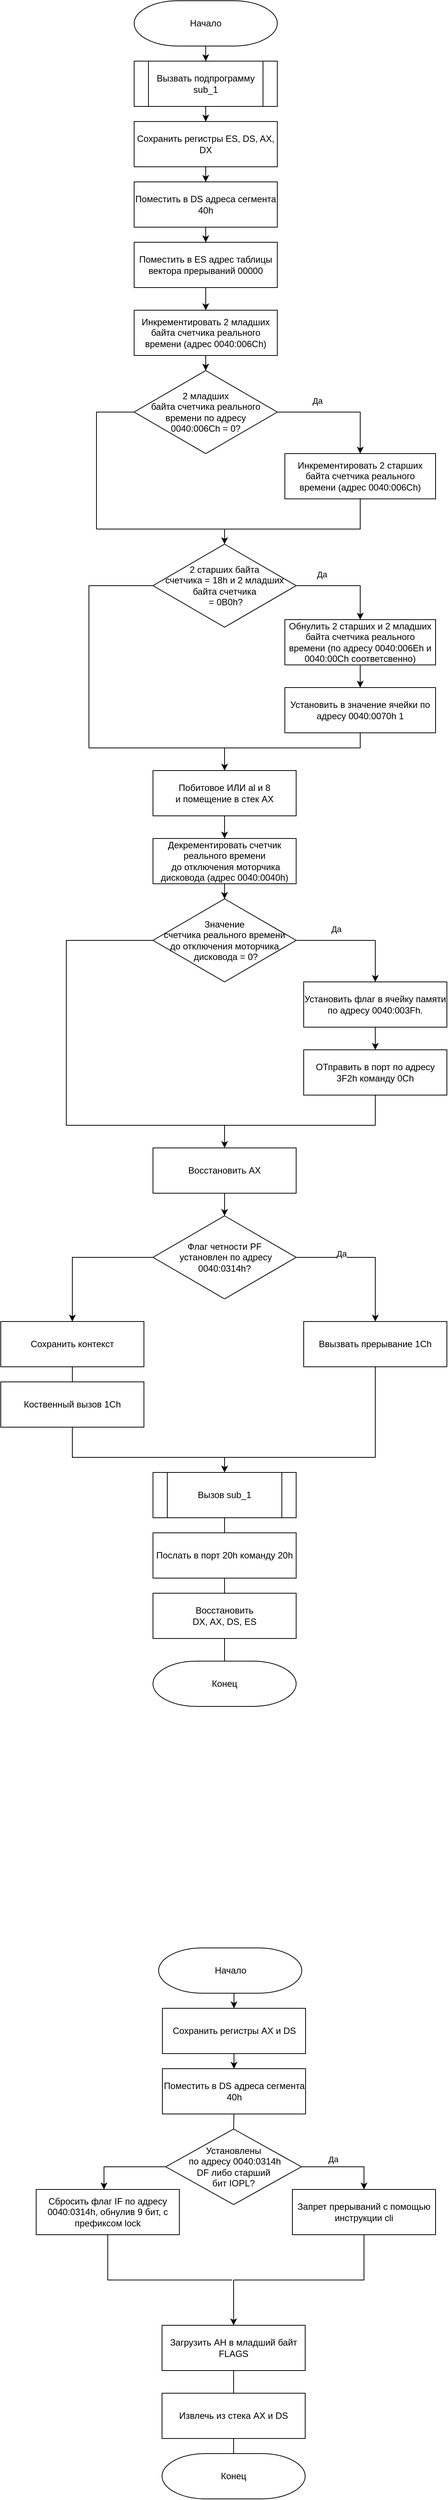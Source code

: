 <mxfile version="20.3.0" type="device"><diagram id="fYngIkv_1k9UD44MlV_V" name="Page-1"><mxGraphModel dx="1422" dy="868" grid="1" gridSize="10" guides="1" tooltips="1" connect="1" arrows="1" fold="1" page="1" pageScale="1" pageWidth="850" pageHeight="1100" math="0" shadow="0"><root><mxCell id="0"/><mxCell id="1" parent="0"/><mxCell id="P9aqzzIIjmorkexCd89F-17" style="edgeStyle=orthogonalEdgeStyle;rounded=0;orthogonalLoop=1;jettySize=auto;html=1;entryX=0.5;entryY=0;entryDx=0;entryDy=0;" parent="1" source="P9aqzzIIjmorkexCd89F-1" target="P9aqzzIIjmorkexCd89F-4" edge="1"><mxGeometry relative="1" as="geometry"/></mxCell><mxCell id="P9aqzzIIjmorkexCd89F-1" value="Начало" style="strokeWidth=1;html=1;shape=mxgraph.flowchart.terminator;whiteSpace=wrap;" parent="1" vertex="1"><mxGeometry x="320" y="40" width="190" height="60" as="geometry"/></mxCell><mxCell id="P9aqzzIIjmorkexCd89F-18" style="edgeStyle=orthogonalEdgeStyle;rounded=0;orthogonalLoop=1;jettySize=auto;html=1;entryX=0.5;entryY=0;entryDx=0;entryDy=0;" parent="1" source="P9aqzzIIjmorkexCd89F-4" target="P9aqzzIIjmorkexCd89F-5" edge="1"><mxGeometry relative="1" as="geometry"/></mxCell><mxCell id="P9aqzzIIjmorkexCd89F-4" value="Вызвать подпрограмму sub_1" style="shape=process;whiteSpace=wrap;html=1;backgroundOutline=1;" parent="1" vertex="1"><mxGeometry x="320" y="120" width="190" height="60" as="geometry"/></mxCell><mxCell id="P9aqzzIIjmorkexCd89F-19" style="edgeStyle=orthogonalEdgeStyle;rounded=0;orthogonalLoop=1;jettySize=auto;html=1;" parent="1" source="P9aqzzIIjmorkexCd89F-5" target="P9aqzzIIjmorkexCd89F-6" edge="1"><mxGeometry relative="1" as="geometry"/></mxCell><mxCell id="P9aqzzIIjmorkexCd89F-5" value="Сохранить регистры ES, DS, AX, DX" style="rounded=0;whiteSpace=wrap;html=1;" parent="1" vertex="1"><mxGeometry x="320" y="200" width="190" height="60" as="geometry"/></mxCell><mxCell id="P9aqzzIIjmorkexCd89F-20" style="edgeStyle=orthogonalEdgeStyle;rounded=0;orthogonalLoop=1;jettySize=auto;html=1;" parent="1" source="P9aqzzIIjmorkexCd89F-6" target="P9aqzzIIjmorkexCd89F-8" edge="1"><mxGeometry relative="1" as="geometry"/></mxCell><mxCell id="P9aqzzIIjmorkexCd89F-6" value="Поместить в DS адреса сегмента 40h" style="rounded=0;whiteSpace=wrap;html=1;" parent="1" vertex="1"><mxGeometry x="320" y="280" width="190" height="60" as="geometry"/></mxCell><mxCell id="P9aqzzIIjmorkexCd89F-21" style="edgeStyle=orthogonalEdgeStyle;rounded=0;orthogonalLoop=1;jettySize=auto;html=1;entryX=0.5;entryY=0;entryDx=0;entryDy=0;" parent="1" source="P9aqzzIIjmorkexCd89F-8" target="P9aqzzIIjmorkexCd89F-9" edge="1"><mxGeometry relative="1" as="geometry"/></mxCell><mxCell id="P9aqzzIIjmorkexCd89F-8" value="Поместить в ES адрес таблицы вектора прерываний 00000" style="rounded=0;whiteSpace=wrap;html=1;strokeWidth=1;" parent="1" vertex="1"><mxGeometry x="320" y="360" width="190" height="60" as="geometry"/></mxCell><mxCell id="P9aqzzIIjmorkexCd89F-22" style="edgeStyle=orthogonalEdgeStyle;rounded=0;orthogonalLoop=1;jettySize=auto;html=1;" parent="1" source="P9aqzzIIjmorkexCd89F-9" target="P9aqzzIIjmorkexCd89F-10" edge="1"><mxGeometry relative="1" as="geometry"/></mxCell><mxCell id="P9aqzzIIjmorkexCd89F-9" value="Инкрементировать 2 младших байта счетчика реального времени (адрес 0040:006Ch)" style="rounded=0;whiteSpace=wrap;html=1;strokeWidth=1;" parent="1" vertex="1"><mxGeometry x="320" y="450" width="190" height="60" as="geometry"/></mxCell><mxCell id="P9aqzzIIjmorkexCd89F-12" style="edgeStyle=orthogonalEdgeStyle;rounded=0;orthogonalLoop=1;jettySize=auto;html=1;" parent="1" source="P9aqzzIIjmorkexCd89F-10" target="P9aqzzIIjmorkexCd89F-11" edge="1"><mxGeometry relative="1" as="geometry"><Array as="points"><mxPoint x="620" y="585"/></Array></mxGeometry></mxCell><mxCell id="P9aqzzIIjmorkexCd89F-16" value="Да" style="edgeLabel;html=1;align=center;verticalAlign=middle;resizable=0;points=[];" parent="P9aqzzIIjmorkexCd89F-12" vertex="1" connectable="0"><mxGeometry x="-0.36" y="2" relative="1" as="geometry"><mxPoint y="-13" as="offset"/></mxGeometry></mxCell><mxCell id="P9aqzzIIjmorkexCd89F-10" value="2 младших&lt;br&gt;байта счетчика реального&lt;br&gt;времени по адресу&lt;br&gt;0040:006Ch = 0?" style="rhombus;whiteSpace=wrap;html=1;strokeWidth=1;" parent="1" vertex="1"><mxGeometry x="320" y="530" width="190" height="110" as="geometry"/></mxCell><mxCell id="P9aqzzIIjmorkexCd89F-11" value="Инкрементировать 2 старших байта счетчика реального времени&amp;nbsp;(адрес 0040:006Ch)" style="rounded=0;whiteSpace=wrap;html=1;strokeWidth=1;" parent="1" vertex="1"><mxGeometry x="520" y="640" width="200" height="60" as="geometry"/></mxCell><mxCell id="P9aqzzIIjmorkexCd89F-14" value="" style="endArrow=none;html=1;rounded=0;entryX=0;entryY=0.5;entryDx=0;entryDy=0;" parent="1" target="P9aqzzIIjmorkexCd89F-10" edge="1"><mxGeometry width="50" height="50" relative="1" as="geometry"><mxPoint x="270" y="740" as="sourcePoint"/><mxPoint x="520" y="550" as="targetPoint"/><Array as="points"><mxPoint x="270" y="585"/></Array></mxGeometry></mxCell><mxCell id="P9aqzzIIjmorkexCd89F-15" value="" style="endArrow=none;html=1;rounded=0;entryX=0.5;entryY=1;entryDx=0;entryDy=0;" parent="1" target="P9aqzzIIjmorkexCd89F-11" edge="1"><mxGeometry width="50" height="50" relative="1" as="geometry"><mxPoint x="270" y="740" as="sourcePoint"/><mxPoint x="520" y="550" as="targetPoint"/><Array as="points"><mxPoint x="620" y="740"/></Array></mxGeometry></mxCell><mxCell id="P9aqzzIIjmorkexCd89F-23" value="" style="endArrow=classic;html=1;rounded=0;" parent="1" edge="1"><mxGeometry width="50" height="50" relative="1" as="geometry"><mxPoint x="440" y="740" as="sourcePoint"/><mxPoint x="440" y="760" as="targetPoint"/></mxGeometry></mxCell><mxCell id="P9aqzzIIjmorkexCd89F-27" style="edgeStyle=orthogonalEdgeStyle;rounded=0;orthogonalLoop=1;jettySize=auto;html=1;" parent="1" source="P9aqzzIIjmorkexCd89F-24" target="P9aqzzIIjmorkexCd89F-25" edge="1"><mxGeometry relative="1" as="geometry"><Array as="points"><mxPoint x="620" y="815"/></Array></mxGeometry></mxCell><mxCell id="P9aqzzIIjmorkexCd89F-122" value="Да" style="edgeLabel;html=1;align=center;verticalAlign=middle;resizable=0;points=[];" parent="P9aqzzIIjmorkexCd89F-27" vertex="1" connectable="0"><mxGeometry x="-0.695" y="-3" relative="1" as="geometry"><mxPoint x="14" y="-18" as="offset"/></mxGeometry></mxCell><mxCell id="P9aqzzIIjmorkexCd89F-24" value="2 старших байта&lt;br&gt;счетчика = 18h и 2 младших&lt;br&gt;байта счетчика&lt;br&gt;&amp;nbsp;= 0B0h?" style="rhombus;whiteSpace=wrap;html=1;strokeWidth=1;" parent="1" vertex="1"><mxGeometry x="345" y="760" width="190" height="110" as="geometry"/></mxCell><mxCell id="P9aqzzIIjmorkexCd89F-28" style="edgeStyle=orthogonalEdgeStyle;rounded=0;orthogonalLoop=1;jettySize=auto;html=1;entryX=0.5;entryY=0;entryDx=0;entryDy=0;" parent="1" source="P9aqzzIIjmorkexCd89F-25" target="P9aqzzIIjmorkexCd89F-26" edge="1"><mxGeometry relative="1" as="geometry"/></mxCell><mxCell id="P9aqzzIIjmorkexCd89F-25" value="Обнулить 2 старших и 2 младших байта счетчика реального времени&amp;nbsp;(по адресу 0040:006Eh и 0040:00Ch соответсвенно)" style="rounded=0;whiteSpace=wrap;html=1;strokeWidth=1;" parent="1" vertex="1"><mxGeometry x="520" y="860" width="200" height="60" as="geometry"/></mxCell><mxCell id="P9aqzzIIjmorkexCd89F-26" value="Установить в значение ячейки по адресу 0040:0070h 1" style="rounded=0;whiteSpace=wrap;html=1;strokeWidth=1;" parent="1" vertex="1"><mxGeometry x="520" y="950" width="200" height="60" as="geometry"/></mxCell><mxCell id="P9aqzzIIjmorkexCd89F-29" value="" style="endArrow=none;html=1;rounded=0;exitX=0;exitY=0.5;exitDx=0;exitDy=0;entryX=0.5;entryY=1;entryDx=0;entryDy=0;" parent="1" source="P9aqzzIIjmorkexCd89F-24" target="P9aqzzIIjmorkexCd89F-26" edge="1"><mxGeometry width="50" height="50" relative="1" as="geometry"><mxPoint x="470" y="1010" as="sourcePoint"/><mxPoint x="520" y="960" as="targetPoint"/><Array as="points"><mxPoint x="260" y="815"/><mxPoint x="260" y="1030"/><mxPoint x="620" y="1030"/></Array></mxGeometry></mxCell><mxCell id="P9aqzzIIjmorkexCd89F-33" style="edgeStyle=orthogonalEdgeStyle;rounded=0;orthogonalLoop=1;jettySize=auto;html=1;entryX=0.5;entryY=0;entryDx=0;entryDy=0;" parent="1" source="P9aqzzIIjmorkexCd89F-30" target="P9aqzzIIjmorkexCd89F-32" edge="1"><mxGeometry relative="1" as="geometry"/></mxCell><mxCell id="P9aqzzIIjmorkexCd89F-30" value="Побитовое ИЛИ al и 8&lt;br&gt;и помещение в стек AX" style="rounded=0;whiteSpace=wrap;html=1;strokeWidth=1;" parent="1" vertex="1"><mxGeometry x="345" y="1060" width="190" height="60" as="geometry"/></mxCell><mxCell id="P9aqzzIIjmorkexCd89F-31" value="" style="endArrow=classic;html=1;rounded=0;entryX=0.5;entryY=0;entryDx=0;entryDy=0;" parent="1" target="P9aqzzIIjmorkexCd89F-30" edge="1"><mxGeometry width="50" height="50" relative="1" as="geometry"><mxPoint x="440" y="1030" as="sourcePoint"/><mxPoint x="520" y="950" as="targetPoint"/></mxGeometry></mxCell><mxCell id="P9aqzzIIjmorkexCd89F-35" style="edgeStyle=orthogonalEdgeStyle;rounded=0;orthogonalLoop=1;jettySize=auto;html=1;" parent="1" source="P9aqzzIIjmorkexCd89F-32" target="P9aqzzIIjmorkexCd89F-34" edge="1"><mxGeometry relative="1" as="geometry"/></mxCell><mxCell id="P9aqzzIIjmorkexCd89F-32" value="Декрементировать счетчик реального времени&lt;br&gt;&amp;nbsp;до отключения моторчика дисковода (адрес 0040:0040h)" style="rounded=0;whiteSpace=wrap;html=1;strokeWidth=1;" parent="1" vertex="1"><mxGeometry x="345" y="1150" width="190" height="60" as="geometry"/></mxCell><mxCell id="P9aqzzIIjmorkexCd89F-38" style="edgeStyle=orthogonalEdgeStyle;rounded=0;orthogonalLoop=1;jettySize=auto;html=1;" parent="1" source="P9aqzzIIjmorkexCd89F-34" target="P9aqzzIIjmorkexCd89F-36" edge="1"><mxGeometry relative="1" as="geometry"><Array as="points"><mxPoint x="640" y="1285"/></Array></mxGeometry></mxCell><mxCell id="P9aqzzIIjmorkexCd89F-123" value="Да" style="edgeLabel;html=1;align=center;verticalAlign=middle;resizable=0;points=[];" parent="P9aqzzIIjmorkexCd89F-38" vertex="1" connectable="0"><mxGeometry x="-0.641" y="-1" relative="1" as="geometry"><mxPoint x="24" y="-16" as="offset"/></mxGeometry></mxCell><mxCell id="P9aqzzIIjmorkexCd89F-34" value="Значение &lt;br&gt;счетчика реального времени&lt;br&gt;до отключения моторчика&lt;br&gt;&amp;nbsp;дисковода = 0?" style="rhombus;whiteSpace=wrap;html=1;strokeWidth=1;" parent="1" vertex="1"><mxGeometry x="345" y="1230" width="190" height="110" as="geometry"/></mxCell><mxCell id="P9aqzzIIjmorkexCd89F-40" style="edgeStyle=orthogonalEdgeStyle;rounded=0;orthogonalLoop=1;jettySize=auto;html=1;entryX=0.5;entryY=0;entryDx=0;entryDy=0;" parent="1" source="P9aqzzIIjmorkexCd89F-36" target="P9aqzzIIjmorkexCd89F-37" edge="1"><mxGeometry relative="1" as="geometry"/></mxCell><mxCell id="P9aqzzIIjmorkexCd89F-36" value="Установить флаг в ячейку памяти по адресу 0040:003Fh." style="rounded=0;whiteSpace=wrap;html=1;strokeWidth=1;" parent="1" vertex="1"><mxGeometry x="545" y="1340" width="190" height="60" as="geometry"/></mxCell><mxCell id="P9aqzzIIjmorkexCd89F-37" value="ОТправить в порт по адресу 3F2h команду 0Ch" style="rounded=0;whiteSpace=wrap;html=1;strokeWidth=1;" parent="1" vertex="1"><mxGeometry x="545" y="1430" width="190" height="60" as="geometry"/></mxCell><mxCell id="P9aqzzIIjmorkexCd89F-39" value="" style="endArrow=none;html=1;rounded=0;entryX=0;entryY=0.5;entryDx=0;entryDy=0;exitX=0.5;exitY=1;exitDx=0;exitDy=0;" parent="1" source="P9aqzzIIjmorkexCd89F-37" target="P9aqzzIIjmorkexCd89F-34" edge="1"><mxGeometry width="50" height="50" relative="1" as="geometry"><mxPoint x="400" y="1490" as="sourcePoint"/><mxPoint x="450" y="1440" as="targetPoint"/><Array as="points"><mxPoint x="640" y="1530"/><mxPoint x="230" y="1530"/><mxPoint x="230" y="1285"/></Array></mxGeometry></mxCell><mxCell id="P9aqzzIIjmorkexCd89F-41" value="" style="endArrow=classic;html=1;rounded=0;" parent="1" edge="1"><mxGeometry width="50" height="50" relative="1" as="geometry"><mxPoint x="440" y="1530" as="sourcePoint"/><mxPoint x="440" y="1560" as="targetPoint"/></mxGeometry></mxCell><mxCell id="P9aqzzIIjmorkexCd89F-44" style="edgeStyle=orthogonalEdgeStyle;rounded=0;orthogonalLoop=1;jettySize=auto;html=1;" parent="1" source="P9aqzzIIjmorkexCd89F-42" target="P9aqzzIIjmorkexCd89F-43" edge="1"><mxGeometry relative="1" as="geometry"/></mxCell><mxCell id="P9aqzzIIjmorkexCd89F-42" value="Восстановить AX" style="rounded=0;whiteSpace=wrap;html=1;strokeWidth=1;" parent="1" vertex="1"><mxGeometry x="345" y="1560" width="190" height="60" as="geometry"/></mxCell><mxCell id="P9aqzzIIjmorkexCd89F-46" style="edgeStyle=orthogonalEdgeStyle;rounded=0;orthogonalLoop=1;jettySize=auto;html=1;entryX=0.5;entryY=0;entryDx=0;entryDy=0;" parent="1" source="P9aqzzIIjmorkexCd89F-43" target="P9aqzzIIjmorkexCd89F-45" edge="1"><mxGeometry relative="1" as="geometry"><Array as="points"><mxPoint x="640" y="1705"/></Array></mxGeometry></mxCell><mxCell id="P9aqzzIIjmorkexCd89F-124" value="Да" style="edgeLabel;html=1;align=center;verticalAlign=middle;resizable=0;points=[];" parent="P9aqzzIIjmorkexCd89F-46" vertex="1" connectable="0"><mxGeometry x="-0.37" y="-2" relative="1" as="geometry"><mxPoint y="-7" as="offset"/></mxGeometry></mxCell><mxCell id="P9aqzzIIjmorkexCd89F-51" style="edgeStyle=orthogonalEdgeStyle;rounded=0;orthogonalLoop=1;jettySize=auto;html=1;exitX=0;exitY=0.5;exitDx=0;exitDy=0;entryX=0.5;entryY=0;entryDx=0;entryDy=0;" parent="1" source="P9aqzzIIjmorkexCd89F-43" target="P9aqzzIIjmorkexCd89F-47" edge="1"><mxGeometry relative="1" as="geometry"/></mxCell><mxCell id="P9aqzzIIjmorkexCd89F-43" value="Флаг четности PF&lt;br&gt;&amp;nbsp;установлен по адресу&lt;br&gt;0040:0314h?" style="rhombus;whiteSpace=wrap;html=1;strokeWidth=1;" parent="1" vertex="1"><mxGeometry x="345" y="1650" width="190" height="110" as="geometry"/></mxCell><mxCell id="P9aqzzIIjmorkexCd89F-45" value="Ввызвать прерывание 1Ch" style="rounded=0;whiteSpace=wrap;html=1;strokeWidth=1;" parent="1" vertex="1"><mxGeometry x="545" y="1790" width="190" height="60" as="geometry"/></mxCell><mxCell id="P9aqzzIIjmorkexCd89F-47" value="Сохранить контекст" style="rounded=0;whiteSpace=wrap;html=1;strokeWidth=1;" parent="1" vertex="1"><mxGeometry x="143" y="1790" width="190" height="60" as="geometry"/></mxCell><mxCell id="P9aqzzIIjmorkexCd89F-50" value="Коственный вызов 1Ch" style="rounded=0;whiteSpace=wrap;html=1;strokeWidth=1;" parent="1" vertex="1"><mxGeometry x="143" y="1870" width="190" height="60" as="geometry"/></mxCell><mxCell id="P9aqzzIIjmorkexCd89F-52" value="" style="endArrow=none;html=1;rounded=0;exitX=0.5;exitY=1;exitDx=0;exitDy=0;entryX=0.5;entryY=0;entryDx=0;entryDy=0;" parent="1" source="P9aqzzIIjmorkexCd89F-47" edge="1"><mxGeometry width="50" height="50" relative="1" as="geometry"><mxPoint x="370" y="1940" as="sourcePoint"/><mxPoint x="238" y="1870" as="targetPoint"/></mxGeometry></mxCell><mxCell id="P9aqzzIIjmorkexCd89F-56" value="" style="endArrow=none;html=1;rounded=0;entryX=0.5;entryY=1;entryDx=0;entryDy=0;exitX=0.5;exitY=1;exitDx=0;exitDy=0;" parent="1" source="P9aqzzIIjmorkexCd89F-50" target="P9aqzzIIjmorkexCd89F-45" edge="1"><mxGeometry width="50" height="50" relative="1" as="geometry"><mxPoint x="370" y="2020" as="sourcePoint"/><mxPoint x="420" y="1970" as="targetPoint"/><Array as="points"><mxPoint x="238" y="1970"/><mxPoint x="640" y="1970"/></Array></mxGeometry></mxCell><mxCell id="P9aqzzIIjmorkexCd89F-57" value="Вызов sub_1" style="shape=process;whiteSpace=wrap;html=1;backgroundOutline=1;strokeWidth=1;" parent="1" vertex="1"><mxGeometry x="345" y="1990" width="190" height="60" as="geometry"/></mxCell><mxCell id="P9aqzzIIjmorkexCd89F-58" value="Послать в порт 20h команду 20h" style="rounded=0;whiteSpace=wrap;html=1;strokeWidth=1;" parent="1" vertex="1"><mxGeometry x="345" y="2070" width="190" height="60" as="geometry"/></mxCell><mxCell id="P9aqzzIIjmorkexCd89F-59" value="Восстановить&lt;br&gt;DX, AX, DS, ES" style="rounded=0;whiteSpace=wrap;html=1;strokeWidth=1;" parent="1" vertex="1"><mxGeometry x="345" y="2150" width="190" height="60" as="geometry"/></mxCell><mxCell id="P9aqzzIIjmorkexCd89F-60" value="" style="endArrow=classic;html=1;rounded=0;entryX=0.5;entryY=0;entryDx=0;entryDy=0;" parent="1" target="P9aqzzIIjmorkexCd89F-57" edge="1"><mxGeometry width="50" height="50" relative="1" as="geometry"><mxPoint x="440" y="1970" as="sourcePoint"/><mxPoint x="570" y="2040" as="targetPoint"/></mxGeometry></mxCell><mxCell id="P9aqzzIIjmorkexCd89F-62" value="" style="endArrow=none;html=1;rounded=0;exitX=0.5;exitY=1;exitDx=0;exitDy=0;entryX=0.5;entryY=0;entryDx=0;entryDy=0;" parent="1" source="P9aqzzIIjmorkexCd89F-57" target="P9aqzzIIjmorkexCd89F-58" edge="1"><mxGeometry width="50" height="50" relative="1" as="geometry"><mxPoint x="464.5" y="2050" as="sourcePoint"/><mxPoint x="464.5" y="2070" as="targetPoint"/></mxGeometry></mxCell><mxCell id="P9aqzzIIjmorkexCd89F-63" value="" style="endArrow=none;html=1;rounded=0;exitX=0.5;exitY=1;exitDx=0;exitDy=0;entryX=0.5;entryY=0;entryDx=0;entryDy=0;" parent="1" source="P9aqzzIIjmorkexCd89F-58" target="P9aqzzIIjmorkexCd89F-59" edge="1"><mxGeometry width="50" height="50" relative="1" as="geometry"><mxPoint x="464.5" y="2130" as="sourcePoint"/><mxPoint x="464.5" y="2150" as="targetPoint"/></mxGeometry></mxCell><mxCell id="P9aqzzIIjmorkexCd89F-65" value="" style="endArrow=none;html=1;rounded=0;exitX=0.5;exitY=1;exitDx=0;exitDy=0;entryX=0.5;entryY=0;entryDx=0;entryDy=0;entryPerimeter=0;" parent="1" source="P9aqzzIIjmorkexCd89F-59" target="P9aqzzIIjmorkexCd89F-194" edge="1"><mxGeometry width="50" height="50" relative="1" as="geometry"><mxPoint x="464.5" y="2390" as="sourcePoint"/><mxPoint x="440" y="2410" as="targetPoint"/></mxGeometry></mxCell><mxCell id="P9aqzzIIjmorkexCd89F-192" value="" style="endArrow=none;html=1;rounded=0;exitX=0.5;exitY=1;exitDx=0;exitDy=0;entryX=0.5;entryY=0;entryDx=0;entryDy=0;" parent="1" edge="1"><mxGeometry width="50" height="50" relative="1" as="geometry"><mxPoint x="440" y="2220" as="sourcePoint"/><mxPoint x="440" y="2240" as="targetPoint"/></mxGeometry></mxCell><mxCell id="P9aqzzIIjmorkexCd89F-194" value="Конец" style="strokeWidth=1;html=1;shape=mxgraph.flowchart.terminator;whiteSpace=wrap;" parent="1" vertex="1"><mxGeometry x="345" y="2240" width="190" height="60" as="geometry"/></mxCell><mxCell id="P9aqzzIIjmorkexCd89F-196" value="Начало" style="strokeWidth=1;html=1;shape=mxgraph.flowchart.terminator;whiteSpace=wrap;" parent="1" vertex="1"><mxGeometry x="352.5" y="2620" width="190" height="60" as="geometry"/></mxCell><mxCell id="P9aqzzIIjmorkexCd89F-197" style="edgeStyle=orthogonalEdgeStyle;rounded=0;orthogonalLoop=1;jettySize=auto;html=1;entryX=0.5;entryY=0;entryDx=0;entryDy=0;" parent="1" target="P9aqzzIIjmorkexCd89F-200" edge="1"><mxGeometry relative="1" as="geometry"><mxPoint x="477.5" y="2680" as="sourcePoint"/></mxGeometry></mxCell><mxCell id="P9aqzzIIjmorkexCd89F-199" style="edgeStyle=orthogonalEdgeStyle;rounded=0;orthogonalLoop=1;jettySize=auto;html=1;" parent="1" source="P9aqzzIIjmorkexCd89F-200" target="P9aqzzIIjmorkexCd89F-201" edge="1"><mxGeometry relative="1" as="geometry"/></mxCell><mxCell id="P9aqzzIIjmorkexCd89F-200" value="Сохранить регистры AX и DS" style="rounded=0;whiteSpace=wrap;html=1;" parent="1" vertex="1"><mxGeometry x="357.5" y="2700" width="190" height="60" as="geometry"/></mxCell><mxCell id="P9aqzzIIjmorkexCd89F-201" value="Поместить в DS адреса сегмента 40h" style="rounded=0;whiteSpace=wrap;html=1;" parent="1" vertex="1"><mxGeometry x="357.5" y="2780" width="190" height="60" as="geometry"/></mxCell><mxCell id="P9aqzzIIjmorkexCd89F-205" style="edgeStyle=orthogonalEdgeStyle;rounded=0;orthogonalLoop=1;jettySize=auto;html=1;entryX=0.5;entryY=0;entryDx=0;entryDy=0;" parent="1" source="P9aqzzIIjmorkexCd89F-202" target="P9aqzzIIjmorkexCd89F-204" edge="1"><mxGeometry relative="1" as="geometry"><Array as="points"><mxPoint x="625" y="2910"/></Array></mxGeometry></mxCell><mxCell id="P9aqzzIIjmorkexCd89F-207" value="Да" style="edgeLabel;html=1;align=center;verticalAlign=middle;resizable=0;points=[];" parent="P9aqzzIIjmorkexCd89F-205" vertex="1" connectable="0"><mxGeometry x="-0.018" relative="1" as="geometry"><mxPoint x="-14" y="-10" as="offset"/></mxGeometry></mxCell><mxCell id="JBvyMtqKWJbh8irKtBqU-12" style="edgeStyle=orthogonalEdgeStyle;rounded=0;orthogonalLoop=1;jettySize=auto;html=1;" edge="1" parent="1" source="P9aqzzIIjmorkexCd89F-202" target="JBvyMtqKWJbh8irKtBqU-11"><mxGeometry relative="1" as="geometry"><Array as="points"><mxPoint x="280" y="2910"/></Array></mxGeometry></mxCell><mxCell id="P9aqzzIIjmorkexCd89F-202" value="Установлены&lt;br&gt;&amp;nbsp;по адресу 0040:0314h&lt;br&gt;DF либо старший &lt;br&gt;бит IOPL?" style="rhombus;whiteSpace=wrap;html=1;" parent="1" vertex="1"><mxGeometry x="362" y="2860" width="180" height="100" as="geometry"/></mxCell><mxCell id="JBvyMtqKWJbh8irKtBqU-9" style="edgeStyle=orthogonalEdgeStyle;rounded=0;orthogonalLoop=1;jettySize=auto;html=1;entryX=0.5;entryY=0;entryDx=0;entryDy=0;" edge="1" parent="1" source="P9aqzzIIjmorkexCd89F-204" target="P9aqzzIIjmorkexCd89F-212"><mxGeometry relative="1" as="geometry"><mxPoint x="452.5" y="3040" as="targetPoint"/></mxGeometry></mxCell><mxCell id="P9aqzzIIjmorkexCd89F-204" value="Запрет прерываний с помощью инструкции cli" style="rounded=0;whiteSpace=wrap;html=1;" parent="1" vertex="1"><mxGeometry x="530" y="2940" width="190" height="60" as="geometry"/></mxCell><mxCell id="P9aqzzIIjmorkexCd89F-208" value="" style="endArrow=none;html=1;rounded=0;exitX=0.5;exitY=1;exitDx=0;exitDy=0;entryX=0.5;entryY=0;entryDx=0;entryDy=0;" parent="1" source="P9aqzzIIjmorkexCd89F-201" target="P9aqzzIIjmorkexCd89F-202" edge="1"><mxGeometry width="50" height="50" relative="1" as="geometry"><mxPoint x="540" y="2940" as="sourcePoint"/><mxPoint x="590" y="2890" as="targetPoint"/></mxGeometry></mxCell><mxCell id="P9aqzzIIjmorkexCd89F-212" value="Загрузить AH в младший байт FLAGS" style="rounded=0;whiteSpace=wrap;html=1;" parent="1" vertex="1"><mxGeometry x="357" y="3120" width="190" height="60" as="geometry"/></mxCell><mxCell id="P9aqzzIIjmorkexCd89F-213" value="Извлечь из стека AX и DS" style="rounded=0;whiteSpace=wrap;html=1;" parent="1" vertex="1"><mxGeometry x="357" y="3210" width="190" height="60" as="geometry"/></mxCell><mxCell id="P9aqzzIIjmorkexCd89F-217" value="" style="endArrow=none;html=1;rounded=0;exitX=0.5;exitY=1;exitDx=0;exitDy=0;entryX=0.5;entryY=0;entryDx=0;entryDy=0;entryPerimeter=0;" parent="1" edge="1" target="P9aqzzIIjmorkexCd89F-218" source="P9aqzzIIjmorkexCd89F-213"><mxGeometry width="50" height="50" relative="1" as="geometry"><mxPoint x="446.5" y="3270" as="sourcePoint"/><mxPoint x="446.5" y="3290" as="targetPoint"/></mxGeometry></mxCell><mxCell id="P9aqzzIIjmorkexCd89F-218" value="Конец" style="strokeWidth=1;html=1;shape=mxgraph.flowchart.terminator;whiteSpace=wrap;" parent="1" vertex="1"><mxGeometry x="357" y="3290" width="190" height="60" as="geometry"/></mxCell><mxCell id="JBvyMtqKWJbh8irKtBqU-8" value="" style="endArrow=none;html=1;rounded=0;exitX=0.5;exitY=1;exitDx=0;exitDy=0;entryX=0.5;entryY=0;entryDx=0;entryDy=0;" edge="1" parent="1" source="P9aqzzIIjmorkexCd89F-212" target="P9aqzzIIjmorkexCd89F-213"><mxGeometry width="50" height="50" relative="1" as="geometry"><mxPoint x="395" y="3040" as="sourcePoint"/><mxPoint x="445" y="2990" as="targetPoint"/></mxGeometry></mxCell><mxCell id="JBvyMtqKWJbh8irKtBqU-11" value="Сбросить флаг IF по адресу 0040:0314h, обнулив 9 бит, с префиксом lock" style="rounded=0;whiteSpace=wrap;html=1;" vertex="1" parent="1"><mxGeometry x="190" y="2940" width="190" height="60" as="geometry"/></mxCell><mxCell id="JBvyMtqKWJbh8irKtBqU-13" value="" style="endArrow=none;html=1;rounded=0;exitX=0.5;exitY=1;exitDx=0;exitDy=0;" edge="1" parent="1" source="JBvyMtqKWJbh8irKtBqU-11"><mxGeometry width="50" height="50" relative="1" as="geometry"><mxPoint x="400" y="3010" as="sourcePoint"/><mxPoint x="450" y="3060" as="targetPoint"/><Array as="points"><mxPoint x="285" y="3060"/></Array></mxGeometry></mxCell></root></mxGraphModel></diagram></mxfile>